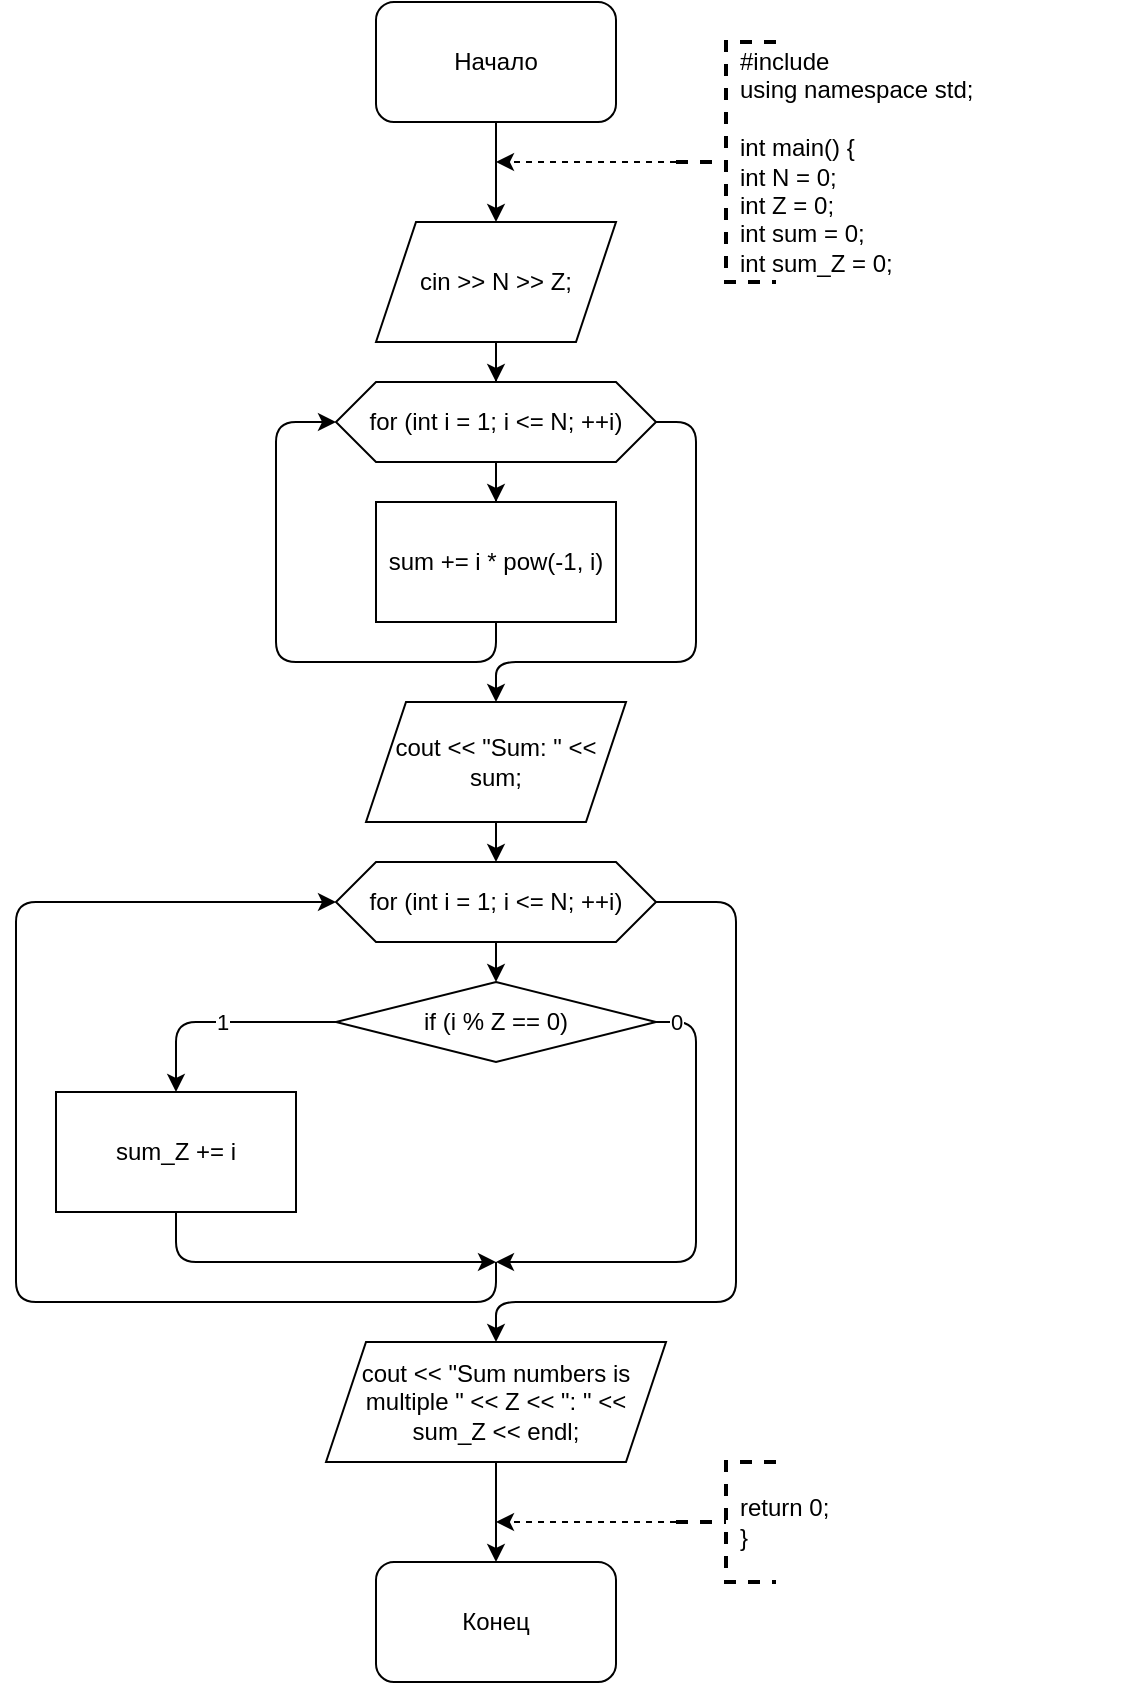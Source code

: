 <mxfile version="13.9.9" type="device"><diagram id="IK2sBfZ5ZV4p91QqT8Cc" name="Страница 1"><mxGraphModel dx="1024" dy="592" grid="1" gridSize="10" guides="1" tooltips="1" connect="1" arrows="1" fold="1" page="1" pageScale="1" pageWidth="827" pageHeight="1169" math="0" shadow="0"><root><mxCell id="0"/><mxCell id="1" parent="0"/><mxCell id="U0S1rUYnhBCr1mwrVF2G-7" style="edgeStyle=orthogonalEdgeStyle;rounded=0;orthogonalLoop=1;jettySize=auto;html=1;" edge="1" parent="1" source="U0S1rUYnhBCr1mwrVF2G-1" target="U0S1rUYnhBCr1mwrVF2G-2"><mxGeometry relative="1" as="geometry"/></mxCell><mxCell id="U0S1rUYnhBCr1mwrVF2G-1" value="Начало" style="rounded=1;whiteSpace=wrap;html=1;" vertex="1" parent="1"><mxGeometry x="340" y="10" width="120" height="60" as="geometry"/></mxCell><mxCell id="U0S1rUYnhBCr1mwrVF2G-6" style="edgeStyle=orthogonalEdgeStyle;rounded=0;orthogonalLoop=1;jettySize=auto;html=1;" edge="1" parent="1" source="U0S1rUYnhBCr1mwrVF2G-2" target="U0S1rUYnhBCr1mwrVF2G-3"><mxGeometry relative="1" as="geometry"/></mxCell><mxCell id="U0S1rUYnhBCr1mwrVF2G-2" value="cin &amp;gt;&amp;gt; N &amp;gt;&amp;gt; Z;" style="shape=parallelogram;perimeter=parallelogramPerimeter;whiteSpace=wrap;html=1;fixedSize=1;" vertex="1" parent="1"><mxGeometry x="340" y="120" width="120" height="60" as="geometry"/></mxCell><mxCell id="U0S1rUYnhBCr1mwrVF2G-5" style="edgeStyle=orthogonalEdgeStyle;rounded=0;orthogonalLoop=1;jettySize=auto;html=1;" edge="1" parent="1" source="U0S1rUYnhBCr1mwrVF2G-3" target="U0S1rUYnhBCr1mwrVF2G-4"><mxGeometry relative="1" as="geometry"/></mxCell><mxCell id="U0S1rUYnhBCr1mwrVF2G-3" value="for (int i = 1; i &amp;lt;= N; ++i)" style="shape=hexagon;perimeter=hexagonPerimeter2;whiteSpace=wrap;html=1;fixedSize=1;" vertex="1" parent="1"><mxGeometry x="320" y="200" width="160" height="40" as="geometry"/></mxCell><mxCell id="U0S1rUYnhBCr1mwrVF2G-4" value="sum += i * pow(-1, i)" style="rounded=0;whiteSpace=wrap;html=1;" vertex="1" parent="1"><mxGeometry x="340" y="260" width="120" height="60" as="geometry"/></mxCell><mxCell id="U0S1rUYnhBCr1mwrVF2G-8" value="" style="endArrow=classic;html=1;entryX=0;entryY=0.5;entryDx=0;entryDy=0;" edge="1" parent="1" target="U0S1rUYnhBCr1mwrVF2G-3"><mxGeometry width="50" height="50" relative="1" as="geometry"><mxPoint x="400" y="320" as="sourcePoint"/><mxPoint x="440" y="280" as="targetPoint"/><Array as="points"><mxPoint x="400" y="340"/><mxPoint x="290" y="340"/><mxPoint x="290" y="220"/></Array></mxGeometry></mxCell><mxCell id="U0S1rUYnhBCr1mwrVF2G-18" style="edgeStyle=orthogonalEdgeStyle;rounded=1;orthogonalLoop=1;jettySize=auto;html=1;" edge="1" parent="1" source="U0S1rUYnhBCr1mwrVF2G-9" target="U0S1rUYnhBCr1mwrVF2G-11"><mxGeometry relative="1" as="geometry"/></mxCell><mxCell id="U0S1rUYnhBCr1mwrVF2G-9" value="cout &amp;lt;&amp;lt; &quot;Sum: &quot; &amp;lt;&amp;lt; sum;" style="shape=parallelogram;perimeter=parallelogramPerimeter;whiteSpace=wrap;html=1;fixedSize=1;" vertex="1" parent="1"><mxGeometry x="335" y="360" width="130" height="60" as="geometry"/></mxCell><mxCell id="U0S1rUYnhBCr1mwrVF2G-10" value="" style="endArrow=classic;html=1;exitX=1;exitY=0.5;exitDx=0;exitDy=0;entryX=0.5;entryY=0;entryDx=0;entryDy=0;" edge="1" parent="1" source="U0S1rUYnhBCr1mwrVF2G-3" target="U0S1rUYnhBCr1mwrVF2G-9"><mxGeometry width="50" height="50" relative="1" as="geometry"><mxPoint x="490" y="220" as="sourcePoint"/><mxPoint x="440" y="370" as="targetPoint"/><Array as="points"><mxPoint x="500" y="220"/><mxPoint x="500" y="340"/><mxPoint x="400" y="340"/></Array></mxGeometry></mxCell><mxCell id="U0S1rUYnhBCr1mwrVF2G-17" style="edgeStyle=orthogonalEdgeStyle;rounded=1;orthogonalLoop=1;jettySize=auto;html=1;" edge="1" parent="1" source="U0S1rUYnhBCr1mwrVF2G-11" target="U0S1rUYnhBCr1mwrVF2G-12"><mxGeometry relative="1" as="geometry"/></mxCell><mxCell id="U0S1rUYnhBCr1mwrVF2G-11" value="for (int i = 1; i &amp;lt;= N; ++i)" style="shape=hexagon;perimeter=hexagonPerimeter2;whiteSpace=wrap;html=1;fixedSize=1;" vertex="1" parent="1"><mxGeometry x="320" y="440" width="160" height="40" as="geometry"/></mxCell><mxCell id="U0S1rUYnhBCr1mwrVF2G-13" value="1" style="edgeStyle=orthogonalEdgeStyle;rounded=1;orthogonalLoop=1;jettySize=auto;html=1;" edge="1" parent="1" source="U0S1rUYnhBCr1mwrVF2G-12" target="U0S1rUYnhBCr1mwrVF2G-14"><mxGeometry relative="1" as="geometry"><mxPoint x="240" y="550" as="targetPoint"/></mxGeometry></mxCell><mxCell id="U0S1rUYnhBCr1mwrVF2G-12" value="if (i % Z == 0)" style="rhombus;whiteSpace=wrap;html=1;" vertex="1" parent="1"><mxGeometry x="320" y="500" width="160" height="40" as="geometry"/></mxCell><mxCell id="U0S1rUYnhBCr1mwrVF2G-14" value="sum_Z += i" style="rounded=0;whiteSpace=wrap;html=1;" vertex="1" parent="1"><mxGeometry x="180" y="555" width="120" height="60" as="geometry"/></mxCell><mxCell id="U0S1rUYnhBCr1mwrVF2G-15" value="0" style="endArrow=classic;html=1;exitX=1;exitY=0.5;exitDx=0;exitDy=0;" edge="1" parent="1" source="U0S1rUYnhBCr1mwrVF2G-12"><mxGeometry x="-0.92" width="50" height="50" relative="1" as="geometry"><mxPoint x="390" y="520" as="sourcePoint"/><mxPoint x="400" y="640" as="targetPoint"/><Array as="points"><mxPoint x="500" y="520"/><mxPoint x="500" y="640"/></Array><mxPoint as="offset"/></mxGeometry></mxCell><mxCell id="U0S1rUYnhBCr1mwrVF2G-16" value="" style="endArrow=classic;html=1;exitX=0.5;exitY=1;exitDx=0;exitDy=0;" edge="1" parent="1" source="U0S1rUYnhBCr1mwrVF2G-14"><mxGeometry width="50" height="50" relative="1" as="geometry"><mxPoint x="390" y="520" as="sourcePoint"/><mxPoint x="400" y="640" as="targetPoint"/><Array as="points"><mxPoint x="240" y="640"/></Array></mxGeometry></mxCell><mxCell id="U0S1rUYnhBCr1mwrVF2G-19" value="" style="endArrow=classic;html=1;entryX=0;entryY=0.5;entryDx=0;entryDy=0;" edge="1" parent="1" target="U0S1rUYnhBCr1mwrVF2G-11"><mxGeometry width="50" height="50" relative="1" as="geometry"><mxPoint x="400" y="640" as="sourcePoint"/><mxPoint x="440" y="470" as="targetPoint"/><Array as="points"><mxPoint x="400" y="660"/><mxPoint x="160" y="660"/><mxPoint x="160" y="460"/></Array></mxGeometry></mxCell><mxCell id="U0S1rUYnhBCr1mwrVF2G-23" style="edgeStyle=orthogonalEdgeStyle;rounded=1;orthogonalLoop=1;jettySize=auto;html=1;" edge="1" parent="1" source="U0S1rUYnhBCr1mwrVF2G-20" target="U0S1rUYnhBCr1mwrVF2G-22"><mxGeometry relative="1" as="geometry"/></mxCell><mxCell id="U0S1rUYnhBCr1mwrVF2G-20" value="cout &amp;lt;&amp;lt; &quot;Sum numbers is multiple &quot; &amp;lt;&amp;lt; Z &amp;lt;&amp;lt; &quot;: &quot; &amp;lt;&amp;lt; sum_Z &amp;lt;&amp;lt; endl;" style="shape=parallelogram;perimeter=parallelogramPerimeter;whiteSpace=wrap;html=1;fixedSize=1;" vertex="1" parent="1"><mxGeometry x="315" y="680" width="170" height="60" as="geometry"/></mxCell><mxCell id="U0S1rUYnhBCr1mwrVF2G-21" value="" style="endArrow=classic;html=1;exitX=1;exitY=0.5;exitDx=0;exitDy=0;entryX=0.5;entryY=0;entryDx=0;entryDy=0;" edge="1" parent="1" source="U0S1rUYnhBCr1mwrVF2G-11" target="U0S1rUYnhBCr1mwrVF2G-20"><mxGeometry width="50" height="50" relative="1" as="geometry"><mxPoint x="390" y="500" as="sourcePoint"/><mxPoint x="440" y="450" as="targetPoint"/><Array as="points"><mxPoint x="520" y="460"/><mxPoint x="520" y="660"/><mxPoint x="400" y="660"/></Array></mxGeometry></mxCell><mxCell id="U0S1rUYnhBCr1mwrVF2G-22" value="Конец" style="rounded=1;whiteSpace=wrap;html=1;" vertex="1" parent="1"><mxGeometry x="340" y="790" width="120" height="60" as="geometry"/></mxCell><mxCell id="U0S1rUYnhBCr1mwrVF2G-25" style="edgeStyle=orthogonalEdgeStyle;rounded=1;orthogonalLoop=1;jettySize=auto;html=1;dashed=1;" edge="1" parent="1" source="U0S1rUYnhBCr1mwrVF2G-24"><mxGeometry relative="1" as="geometry"><mxPoint x="400" y="90" as="targetPoint"/></mxGeometry></mxCell><mxCell id="U0S1rUYnhBCr1mwrVF2G-24" value="" style="strokeWidth=2;html=1;shape=mxgraph.flowchart.annotation_2;align=left;labelPosition=right;pointerEvents=1;dashed=1;" vertex="1" parent="1"><mxGeometry x="490" y="30" width="50" height="120" as="geometry"/></mxCell><mxCell id="U0S1rUYnhBCr1mwrVF2G-27" value="#include&lt;br&gt;using namespace std;&lt;br&gt;&lt;br&gt;int main() {&lt;br&gt;int N = 0;&lt;br&gt;int Z = 0;&lt;br&gt;int sum = 0;&lt;br&gt;int sum_Z = 0;" style="text;html=1;strokeColor=none;fillColor=none;align=left;verticalAlign=middle;whiteSpace=wrap;rounded=0;dashed=1;" vertex="1" parent="1"><mxGeometry x="520" y="40" width="200" height="100" as="geometry"/></mxCell><mxCell id="U0S1rUYnhBCr1mwrVF2G-29" style="edgeStyle=orthogonalEdgeStyle;rounded=1;orthogonalLoop=1;jettySize=auto;html=1;dashed=1;" edge="1" parent="1" source="U0S1rUYnhBCr1mwrVF2G-28"><mxGeometry relative="1" as="geometry"><mxPoint x="400" y="770" as="targetPoint"/></mxGeometry></mxCell><mxCell id="U0S1rUYnhBCr1mwrVF2G-28" value="" style="strokeWidth=2;html=1;shape=mxgraph.flowchart.annotation_2;align=left;labelPosition=right;pointerEvents=1;dashed=1;" vertex="1" parent="1"><mxGeometry x="490" y="740" width="50" height="60" as="geometry"/></mxCell><mxCell id="U0S1rUYnhBCr1mwrVF2G-30" value="return 0;&lt;br&gt;}" style="text;html=1;strokeColor=none;fillColor=none;align=left;verticalAlign=middle;whiteSpace=wrap;rounded=0;dashed=1;" vertex="1" parent="1"><mxGeometry x="520" y="740" width="100" height="60" as="geometry"/></mxCell></root></mxGraphModel></diagram></mxfile>